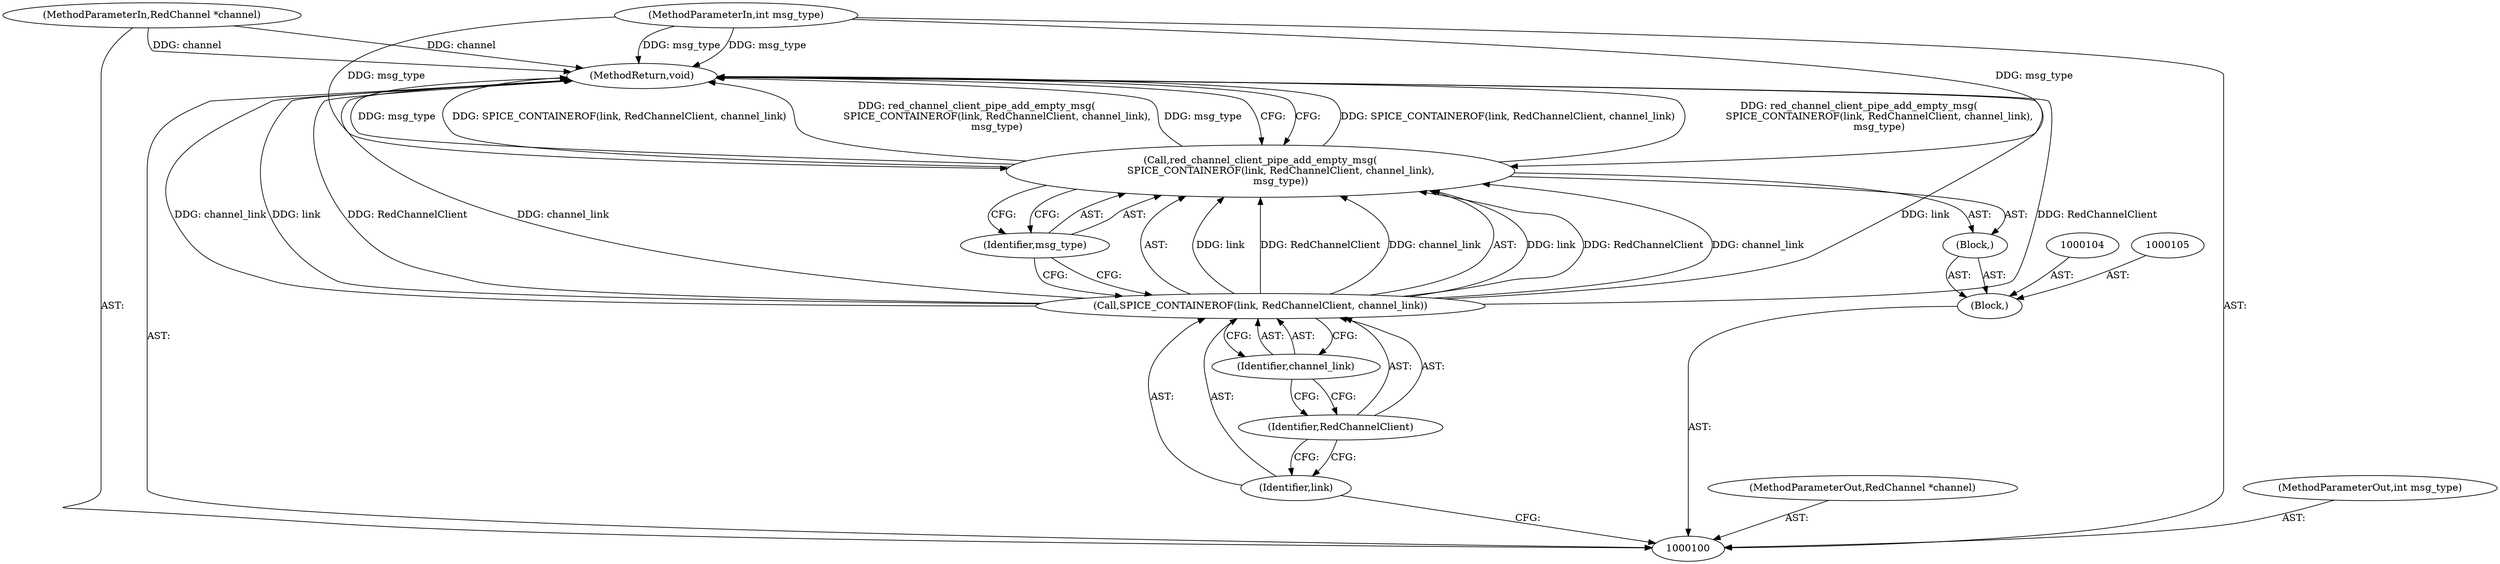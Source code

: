 digraph "0_spice_53488f0275d6c8a121af49f7ac817d09ce68090d" {
"1000113" [label="(MethodReturn,void)"];
"1000101" [label="(MethodParameterIn,RedChannel *channel)"];
"1000131" [label="(MethodParameterOut,RedChannel *channel)"];
"1000102" [label="(MethodParameterIn,int msg_type)"];
"1000132" [label="(MethodParameterOut,int msg_type)"];
"1000103" [label="(Block,)"];
"1000106" [label="(Block,)"];
"1000107" [label="(Call,red_channel_client_pipe_add_empty_msg(\n             SPICE_CONTAINEROF(link, RedChannelClient, channel_link),\n             msg_type))"];
"1000108" [label="(Call,SPICE_CONTAINEROF(link, RedChannelClient, channel_link))"];
"1000109" [label="(Identifier,link)"];
"1000110" [label="(Identifier,RedChannelClient)"];
"1000111" [label="(Identifier,channel_link)"];
"1000112" [label="(Identifier,msg_type)"];
"1000113" -> "1000100"  [label="AST: "];
"1000113" -> "1000107"  [label="CFG: "];
"1000107" -> "1000113"  [label="DDG: SPICE_CONTAINEROF(link, RedChannelClient, channel_link)"];
"1000107" -> "1000113"  [label="DDG: red_channel_client_pipe_add_empty_msg(\n             SPICE_CONTAINEROF(link, RedChannelClient, channel_link),\n             msg_type)"];
"1000107" -> "1000113"  [label="DDG: msg_type"];
"1000108" -> "1000113"  [label="DDG: channel_link"];
"1000108" -> "1000113"  [label="DDG: link"];
"1000108" -> "1000113"  [label="DDG: RedChannelClient"];
"1000102" -> "1000113"  [label="DDG: msg_type"];
"1000101" -> "1000113"  [label="DDG: channel"];
"1000101" -> "1000100"  [label="AST: "];
"1000101" -> "1000113"  [label="DDG: channel"];
"1000131" -> "1000100"  [label="AST: "];
"1000102" -> "1000100"  [label="AST: "];
"1000102" -> "1000113"  [label="DDG: msg_type"];
"1000102" -> "1000107"  [label="DDG: msg_type"];
"1000132" -> "1000100"  [label="AST: "];
"1000103" -> "1000100"  [label="AST: "];
"1000104" -> "1000103"  [label="AST: "];
"1000105" -> "1000103"  [label="AST: "];
"1000106" -> "1000103"  [label="AST: "];
"1000106" -> "1000103"  [label="AST: "];
"1000107" -> "1000106"  [label="AST: "];
"1000107" -> "1000106"  [label="AST: "];
"1000107" -> "1000112"  [label="CFG: "];
"1000108" -> "1000107"  [label="AST: "];
"1000112" -> "1000107"  [label="AST: "];
"1000113" -> "1000107"  [label="CFG: "];
"1000107" -> "1000113"  [label="DDG: SPICE_CONTAINEROF(link, RedChannelClient, channel_link)"];
"1000107" -> "1000113"  [label="DDG: red_channel_client_pipe_add_empty_msg(\n             SPICE_CONTAINEROF(link, RedChannelClient, channel_link),\n             msg_type)"];
"1000107" -> "1000113"  [label="DDG: msg_type"];
"1000108" -> "1000107"  [label="DDG: link"];
"1000108" -> "1000107"  [label="DDG: RedChannelClient"];
"1000108" -> "1000107"  [label="DDG: channel_link"];
"1000102" -> "1000107"  [label="DDG: msg_type"];
"1000108" -> "1000107"  [label="AST: "];
"1000108" -> "1000111"  [label="CFG: "];
"1000109" -> "1000108"  [label="AST: "];
"1000110" -> "1000108"  [label="AST: "];
"1000111" -> "1000108"  [label="AST: "];
"1000112" -> "1000108"  [label="CFG: "];
"1000108" -> "1000113"  [label="DDG: channel_link"];
"1000108" -> "1000113"  [label="DDG: link"];
"1000108" -> "1000113"  [label="DDG: RedChannelClient"];
"1000108" -> "1000107"  [label="DDG: link"];
"1000108" -> "1000107"  [label="DDG: RedChannelClient"];
"1000108" -> "1000107"  [label="DDG: channel_link"];
"1000109" -> "1000108"  [label="AST: "];
"1000109" -> "1000100"  [label="CFG: "];
"1000110" -> "1000109"  [label="CFG: "];
"1000110" -> "1000108"  [label="AST: "];
"1000110" -> "1000109"  [label="CFG: "];
"1000111" -> "1000110"  [label="CFG: "];
"1000111" -> "1000108"  [label="AST: "];
"1000111" -> "1000110"  [label="CFG: "];
"1000108" -> "1000111"  [label="CFG: "];
"1000112" -> "1000107"  [label="AST: "];
"1000112" -> "1000108"  [label="CFG: "];
"1000107" -> "1000112"  [label="CFG: "];
}
